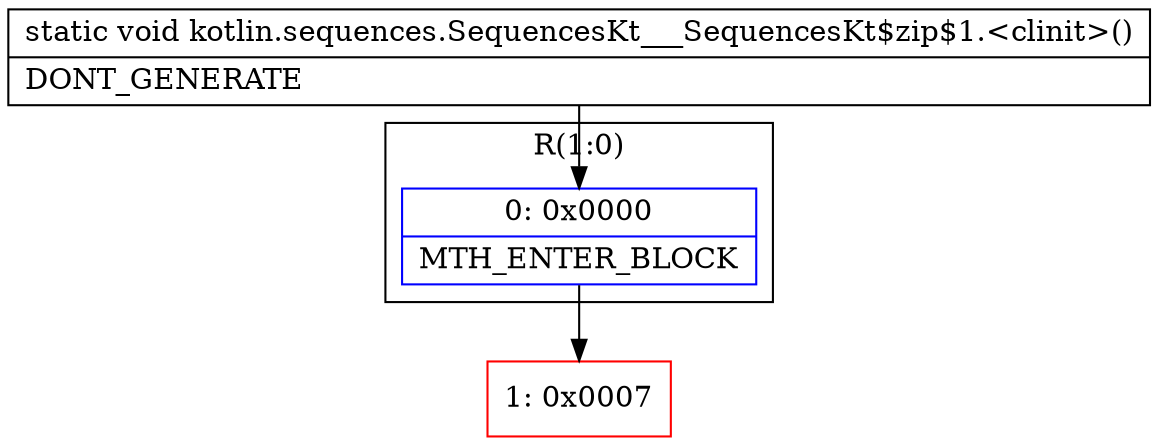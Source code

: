 digraph "CFG forkotlin.sequences.SequencesKt___SequencesKt$zip$1.\<clinit\>()V" {
subgraph cluster_Region_1951023308 {
label = "R(1:0)";
node [shape=record,color=blue];
Node_0 [shape=record,label="{0\:\ 0x0000|MTH_ENTER_BLOCK\l}"];
}
Node_1 [shape=record,color=red,label="{1\:\ 0x0007}"];
MethodNode[shape=record,label="{static void kotlin.sequences.SequencesKt___SequencesKt$zip$1.\<clinit\>()  | DONT_GENERATE\l}"];
MethodNode -> Node_0;
Node_0 -> Node_1;
}

